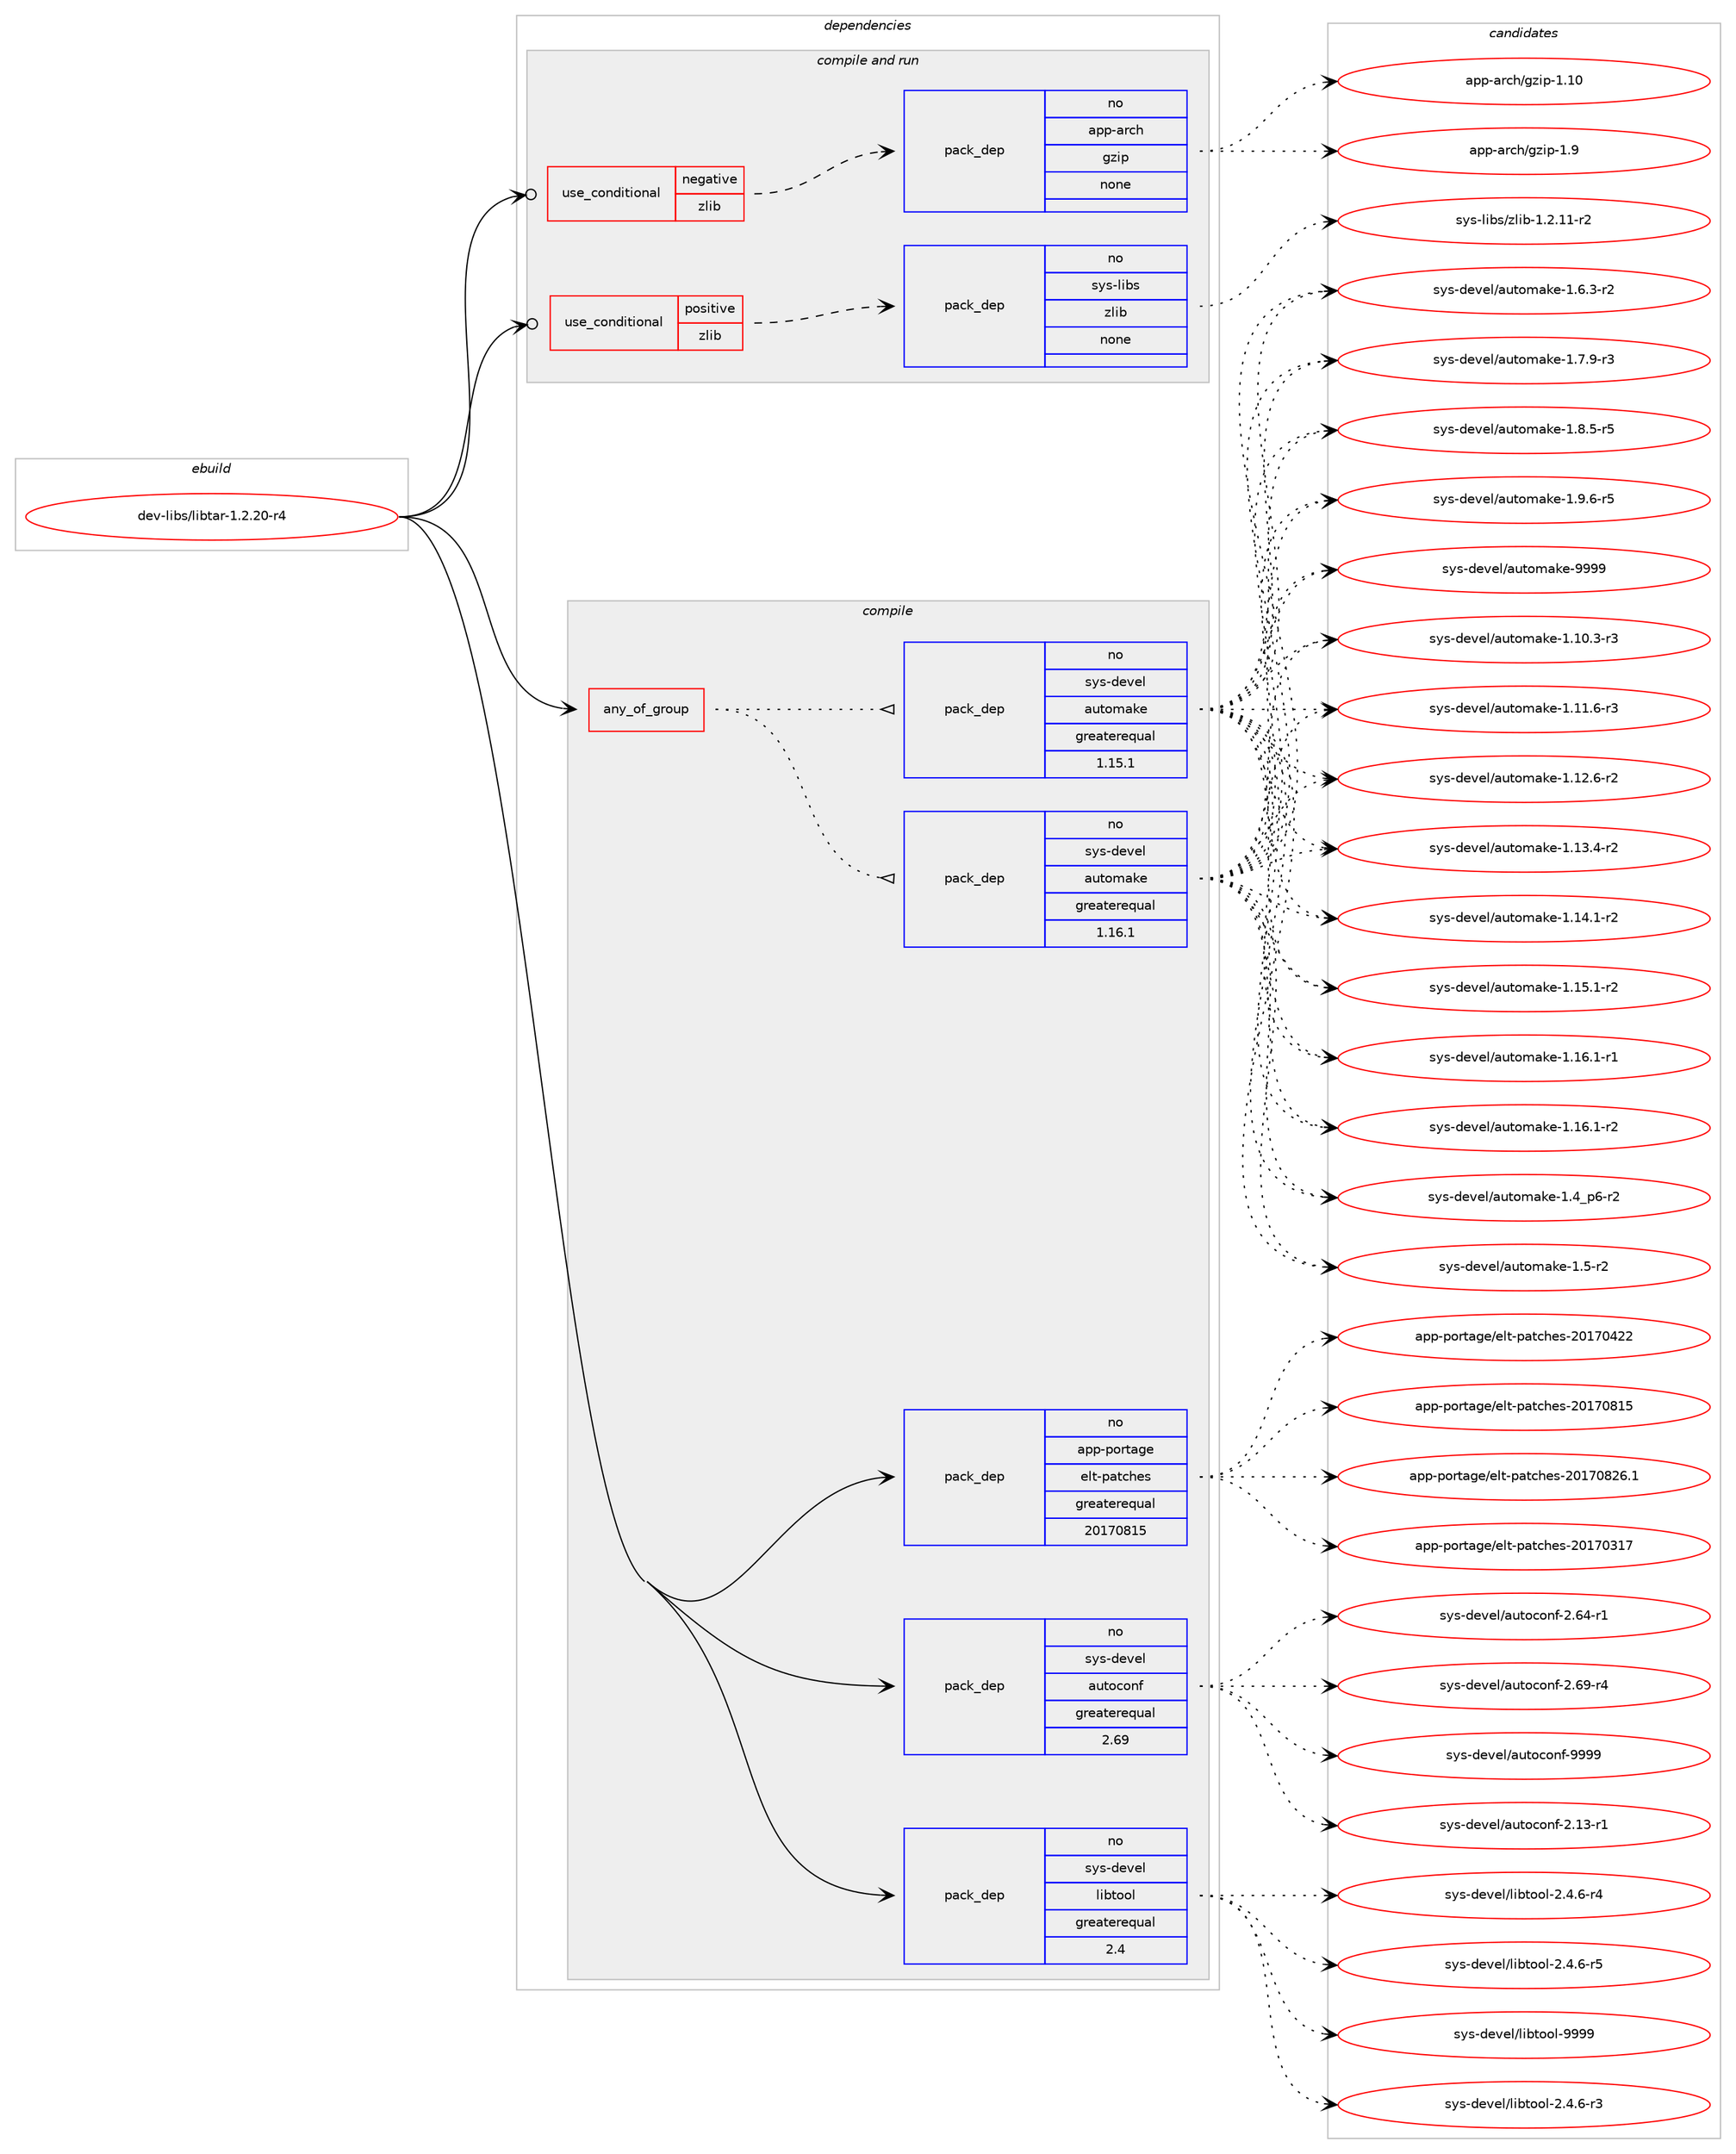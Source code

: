 digraph prolog {

# *************
# Graph options
# *************

newrank=true;
concentrate=true;
compound=true;
graph [rankdir=LR,fontname=Helvetica,fontsize=10,ranksep=1.5];#, ranksep=2.5, nodesep=0.2];
edge  [arrowhead=vee];
node  [fontname=Helvetica,fontsize=10];

# **********
# The ebuild
# **********

subgraph cluster_leftcol {
color=gray;
rank=same;
label=<<i>ebuild</i>>;
id [label="dev-libs/libtar-1.2.20-r4", color=red, width=4, href="../dev-libs/libtar-1.2.20-r4.svg"];
}

# ****************
# The dependencies
# ****************

subgraph cluster_midcol {
color=gray;
label=<<i>dependencies</i>>;
subgraph cluster_compile {
fillcolor="#eeeeee";
style=filled;
label=<<i>compile</i>>;
subgraph any11173 {
dependency567211 [label=<<TABLE BORDER="0" CELLBORDER="1" CELLSPACING="0" CELLPADDING="4"><TR><TD CELLPADDING="10">any_of_group</TD></TR></TABLE>>, shape=none, color=red];subgraph pack423581 {
dependency567212 [label=<<TABLE BORDER="0" CELLBORDER="1" CELLSPACING="0" CELLPADDING="4" WIDTH="220"><TR><TD ROWSPAN="6" CELLPADDING="30">pack_dep</TD></TR><TR><TD WIDTH="110">no</TD></TR><TR><TD>sys-devel</TD></TR><TR><TD>automake</TD></TR><TR><TD>greaterequal</TD></TR><TR><TD>1.16.1</TD></TR></TABLE>>, shape=none, color=blue];
}
dependency567211:e -> dependency567212:w [weight=20,style="dotted",arrowhead="oinv"];
subgraph pack423582 {
dependency567213 [label=<<TABLE BORDER="0" CELLBORDER="1" CELLSPACING="0" CELLPADDING="4" WIDTH="220"><TR><TD ROWSPAN="6" CELLPADDING="30">pack_dep</TD></TR><TR><TD WIDTH="110">no</TD></TR><TR><TD>sys-devel</TD></TR><TR><TD>automake</TD></TR><TR><TD>greaterequal</TD></TR><TR><TD>1.15.1</TD></TR></TABLE>>, shape=none, color=blue];
}
dependency567211:e -> dependency567213:w [weight=20,style="dotted",arrowhead="oinv"];
}
id:e -> dependency567211:w [weight=20,style="solid",arrowhead="vee"];
subgraph pack423583 {
dependency567214 [label=<<TABLE BORDER="0" CELLBORDER="1" CELLSPACING="0" CELLPADDING="4" WIDTH="220"><TR><TD ROWSPAN="6" CELLPADDING="30">pack_dep</TD></TR><TR><TD WIDTH="110">no</TD></TR><TR><TD>app-portage</TD></TR><TR><TD>elt-patches</TD></TR><TR><TD>greaterequal</TD></TR><TR><TD>20170815</TD></TR></TABLE>>, shape=none, color=blue];
}
id:e -> dependency567214:w [weight=20,style="solid",arrowhead="vee"];
subgraph pack423584 {
dependency567215 [label=<<TABLE BORDER="0" CELLBORDER="1" CELLSPACING="0" CELLPADDING="4" WIDTH="220"><TR><TD ROWSPAN="6" CELLPADDING="30">pack_dep</TD></TR><TR><TD WIDTH="110">no</TD></TR><TR><TD>sys-devel</TD></TR><TR><TD>autoconf</TD></TR><TR><TD>greaterequal</TD></TR><TR><TD>2.69</TD></TR></TABLE>>, shape=none, color=blue];
}
id:e -> dependency567215:w [weight=20,style="solid",arrowhead="vee"];
subgraph pack423585 {
dependency567216 [label=<<TABLE BORDER="0" CELLBORDER="1" CELLSPACING="0" CELLPADDING="4" WIDTH="220"><TR><TD ROWSPAN="6" CELLPADDING="30">pack_dep</TD></TR><TR><TD WIDTH="110">no</TD></TR><TR><TD>sys-devel</TD></TR><TR><TD>libtool</TD></TR><TR><TD>greaterequal</TD></TR><TR><TD>2.4</TD></TR></TABLE>>, shape=none, color=blue];
}
id:e -> dependency567216:w [weight=20,style="solid",arrowhead="vee"];
}
subgraph cluster_compileandrun {
fillcolor="#eeeeee";
style=filled;
label=<<i>compile and run</i>>;
subgraph cond132100 {
dependency567217 [label=<<TABLE BORDER="0" CELLBORDER="1" CELLSPACING="0" CELLPADDING="4"><TR><TD ROWSPAN="3" CELLPADDING="10">use_conditional</TD></TR><TR><TD>negative</TD></TR><TR><TD>zlib</TD></TR></TABLE>>, shape=none, color=red];
subgraph pack423586 {
dependency567218 [label=<<TABLE BORDER="0" CELLBORDER="1" CELLSPACING="0" CELLPADDING="4" WIDTH="220"><TR><TD ROWSPAN="6" CELLPADDING="30">pack_dep</TD></TR><TR><TD WIDTH="110">no</TD></TR><TR><TD>app-arch</TD></TR><TR><TD>gzip</TD></TR><TR><TD>none</TD></TR><TR><TD></TD></TR></TABLE>>, shape=none, color=blue];
}
dependency567217:e -> dependency567218:w [weight=20,style="dashed",arrowhead="vee"];
}
id:e -> dependency567217:w [weight=20,style="solid",arrowhead="odotvee"];
subgraph cond132101 {
dependency567219 [label=<<TABLE BORDER="0" CELLBORDER="1" CELLSPACING="0" CELLPADDING="4"><TR><TD ROWSPAN="3" CELLPADDING="10">use_conditional</TD></TR><TR><TD>positive</TD></TR><TR><TD>zlib</TD></TR></TABLE>>, shape=none, color=red];
subgraph pack423587 {
dependency567220 [label=<<TABLE BORDER="0" CELLBORDER="1" CELLSPACING="0" CELLPADDING="4" WIDTH="220"><TR><TD ROWSPAN="6" CELLPADDING="30">pack_dep</TD></TR><TR><TD WIDTH="110">no</TD></TR><TR><TD>sys-libs</TD></TR><TR><TD>zlib</TD></TR><TR><TD>none</TD></TR><TR><TD></TD></TR></TABLE>>, shape=none, color=blue];
}
dependency567219:e -> dependency567220:w [weight=20,style="dashed",arrowhead="vee"];
}
id:e -> dependency567219:w [weight=20,style="solid",arrowhead="odotvee"];
}
subgraph cluster_run {
fillcolor="#eeeeee";
style=filled;
label=<<i>run</i>>;
}
}

# **************
# The candidates
# **************

subgraph cluster_choices {
rank=same;
color=gray;
label=<<i>candidates</i>>;

subgraph choice423581 {
color=black;
nodesep=1;
choice11512111545100101118101108479711711611110997107101454946494846514511451 [label="sys-devel/automake-1.10.3-r3", color=red, width=4,href="../sys-devel/automake-1.10.3-r3.svg"];
choice11512111545100101118101108479711711611110997107101454946494946544511451 [label="sys-devel/automake-1.11.6-r3", color=red, width=4,href="../sys-devel/automake-1.11.6-r3.svg"];
choice11512111545100101118101108479711711611110997107101454946495046544511450 [label="sys-devel/automake-1.12.6-r2", color=red, width=4,href="../sys-devel/automake-1.12.6-r2.svg"];
choice11512111545100101118101108479711711611110997107101454946495146524511450 [label="sys-devel/automake-1.13.4-r2", color=red, width=4,href="../sys-devel/automake-1.13.4-r2.svg"];
choice11512111545100101118101108479711711611110997107101454946495246494511450 [label="sys-devel/automake-1.14.1-r2", color=red, width=4,href="../sys-devel/automake-1.14.1-r2.svg"];
choice11512111545100101118101108479711711611110997107101454946495346494511450 [label="sys-devel/automake-1.15.1-r2", color=red, width=4,href="../sys-devel/automake-1.15.1-r2.svg"];
choice11512111545100101118101108479711711611110997107101454946495446494511449 [label="sys-devel/automake-1.16.1-r1", color=red, width=4,href="../sys-devel/automake-1.16.1-r1.svg"];
choice11512111545100101118101108479711711611110997107101454946495446494511450 [label="sys-devel/automake-1.16.1-r2", color=red, width=4,href="../sys-devel/automake-1.16.1-r2.svg"];
choice115121115451001011181011084797117116111109971071014549465295112544511450 [label="sys-devel/automake-1.4_p6-r2", color=red, width=4,href="../sys-devel/automake-1.4_p6-r2.svg"];
choice11512111545100101118101108479711711611110997107101454946534511450 [label="sys-devel/automake-1.5-r2", color=red, width=4,href="../sys-devel/automake-1.5-r2.svg"];
choice115121115451001011181011084797117116111109971071014549465446514511450 [label="sys-devel/automake-1.6.3-r2", color=red, width=4,href="../sys-devel/automake-1.6.3-r2.svg"];
choice115121115451001011181011084797117116111109971071014549465546574511451 [label="sys-devel/automake-1.7.9-r3", color=red, width=4,href="../sys-devel/automake-1.7.9-r3.svg"];
choice115121115451001011181011084797117116111109971071014549465646534511453 [label="sys-devel/automake-1.8.5-r5", color=red, width=4,href="../sys-devel/automake-1.8.5-r5.svg"];
choice115121115451001011181011084797117116111109971071014549465746544511453 [label="sys-devel/automake-1.9.6-r5", color=red, width=4,href="../sys-devel/automake-1.9.6-r5.svg"];
choice115121115451001011181011084797117116111109971071014557575757 [label="sys-devel/automake-9999", color=red, width=4,href="../sys-devel/automake-9999.svg"];
dependency567212:e -> choice11512111545100101118101108479711711611110997107101454946494846514511451:w [style=dotted,weight="100"];
dependency567212:e -> choice11512111545100101118101108479711711611110997107101454946494946544511451:w [style=dotted,weight="100"];
dependency567212:e -> choice11512111545100101118101108479711711611110997107101454946495046544511450:w [style=dotted,weight="100"];
dependency567212:e -> choice11512111545100101118101108479711711611110997107101454946495146524511450:w [style=dotted,weight="100"];
dependency567212:e -> choice11512111545100101118101108479711711611110997107101454946495246494511450:w [style=dotted,weight="100"];
dependency567212:e -> choice11512111545100101118101108479711711611110997107101454946495346494511450:w [style=dotted,weight="100"];
dependency567212:e -> choice11512111545100101118101108479711711611110997107101454946495446494511449:w [style=dotted,weight="100"];
dependency567212:e -> choice11512111545100101118101108479711711611110997107101454946495446494511450:w [style=dotted,weight="100"];
dependency567212:e -> choice115121115451001011181011084797117116111109971071014549465295112544511450:w [style=dotted,weight="100"];
dependency567212:e -> choice11512111545100101118101108479711711611110997107101454946534511450:w [style=dotted,weight="100"];
dependency567212:e -> choice115121115451001011181011084797117116111109971071014549465446514511450:w [style=dotted,weight="100"];
dependency567212:e -> choice115121115451001011181011084797117116111109971071014549465546574511451:w [style=dotted,weight="100"];
dependency567212:e -> choice115121115451001011181011084797117116111109971071014549465646534511453:w [style=dotted,weight="100"];
dependency567212:e -> choice115121115451001011181011084797117116111109971071014549465746544511453:w [style=dotted,weight="100"];
dependency567212:e -> choice115121115451001011181011084797117116111109971071014557575757:w [style=dotted,weight="100"];
}
subgraph choice423582 {
color=black;
nodesep=1;
choice11512111545100101118101108479711711611110997107101454946494846514511451 [label="sys-devel/automake-1.10.3-r3", color=red, width=4,href="../sys-devel/automake-1.10.3-r3.svg"];
choice11512111545100101118101108479711711611110997107101454946494946544511451 [label="sys-devel/automake-1.11.6-r3", color=red, width=4,href="../sys-devel/automake-1.11.6-r3.svg"];
choice11512111545100101118101108479711711611110997107101454946495046544511450 [label="sys-devel/automake-1.12.6-r2", color=red, width=4,href="../sys-devel/automake-1.12.6-r2.svg"];
choice11512111545100101118101108479711711611110997107101454946495146524511450 [label="sys-devel/automake-1.13.4-r2", color=red, width=4,href="../sys-devel/automake-1.13.4-r2.svg"];
choice11512111545100101118101108479711711611110997107101454946495246494511450 [label="sys-devel/automake-1.14.1-r2", color=red, width=4,href="../sys-devel/automake-1.14.1-r2.svg"];
choice11512111545100101118101108479711711611110997107101454946495346494511450 [label="sys-devel/automake-1.15.1-r2", color=red, width=4,href="../sys-devel/automake-1.15.1-r2.svg"];
choice11512111545100101118101108479711711611110997107101454946495446494511449 [label="sys-devel/automake-1.16.1-r1", color=red, width=4,href="../sys-devel/automake-1.16.1-r1.svg"];
choice11512111545100101118101108479711711611110997107101454946495446494511450 [label="sys-devel/automake-1.16.1-r2", color=red, width=4,href="../sys-devel/automake-1.16.1-r2.svg"];
choice115121115451001011181011084797117116111109971071014549465295112544511450 [label="sys-devel/automake-1.4_p6-r2", color=red, width=4,href="../sys-devel/automake-1.4_p6-r2.svg"];
choice11512111545100101118101108479711711611110997107101454946534511450 [label="sys-devel/automake-1.5-r2", color=red, width=4,href="../sys-devel/automake-1.5-r2.svg"];
choice115121115451001011181011084797117116111109971071014549465446514511450 [label="sys-devel/automake-1.6.3-r2", color=red, width=4,href="../sys-devel/automake-1.6.3-r2.svg"];
choice115121115451001011181011084797117116111109971071014549465546574511451 [label="sys-devel/automake-1.7.9-r3", color=red, width=4,href="../sys-devel/automake-1.7.9-r3.svg"];
choice115121115451001011181011084797117116111109971071014549465646534511453 [label="sys-devel/automake-1.8.5-r5", color=red, width=4,href="../sys-devel/automake-1.8.5-r5.svg"];
choice115121115451001011181011084797117116111109971071014549465746544511453 [label="sys-devel/automake-1.9.6-r5", color=red, width=4,href="../sys-devel/automake-1.9.6-r5.svg"];
choice115121115451001011181011084797117116111109971071014557575757 [label="sys-devel/automake-9999", color=red, width=4,href="../sys-devel/automake-9999.svg"];
dependency567213:e -> choice11512111545100101118101108479711711611110997107101454946494846514511451:w [style=dotted,weight="100"];
dependency567213:e -> choice11512111545100101118101108479711711611110997107101454946494946544511451:w [style=dotted,weight="100"];
dependency567213:e -> choice11512111545100101118101108479711711611110997107101454946495046544511450:w [style=dotted,weight="100"];
dependency567213:e -> choice11512111545100101118101108479711711611110997107101454946495146524511450:w [style=dotted,weight="100"];
dependency567213:e -> choice11512111545100101118101108479711711611110997107101454946495246494511450:w [style=dotted,weight="100"];
dependency567213:e -> choice11512111545100101118101108479711711611110997107101454946495346494511450:w [style=dotted,weight="100"];
dependency567213:e -> choice11512111545100101118101108479711711611110997107101454946495446494511449:w [style=dotted,weight="100"];
dependency567213:e -> choice11512111545100101118101108479711711611110997107101454946495446494511450:w [style=dotted,weight="100"];
dependency567213:e -> choice115121115451001011181011084797117116111109971071014549465295112544511450:w [style=dotted,weight="100"];
dependency567213:e -> choice11512111545100101118101108479711711611110997107101454946534511450:w [style=dotted,weight="100"];
dependency567213:e -> choice115121115451001011181011084797117116111109971071014549465446514511450:w [style=dotted,weight="100"];
dependency567213:e -> choice115121115451001011181011084797117116111109971071014549465546574511451:w [style=dotted,weight="100"];
dependency567213:e -> choice115121115451001011181011084797117116111109971071014549465646534511453:w [style=dotted,weight="100"];
dependency567213:e -> choice115121115451001011181011084797117116111109971071014549465746544511453:w [style=dotted,weight="100"];
dependency567213:e -> choice115121115451001011181011084797117116111109971071014557575757:w [style=dotted,weight="100"];
}
subgraph choice423583 {
color=black;
nodesep=1;
choice97112112451121111141169710310147101108116451129711699104101115455048495548514955 [label="app-portage/elt-patches-20170317", color=red, width=4,href="../app-portage/elt-patches-20170317.svg"];
choice97112112451121111141169710310147101108116451129711699104101115455048495548525050 [label="app-portage/elt-patches-20170422", color=red, width=4,href="../app-portage/elt-patches-20170422.svg"];
choice97112112451121111141169710310147101108116451129711699104101115455048495548564953 [label="app-portage/elt-patches-20170815", color=red, width=4,href="../app-portage/elt-patches-20170815.svg"];
choice971121124511211111411697103101471011081164511297116991041011154550484955485650544649 [label="app-portage/elt-patches-20170826.1", color=red, width=4,href="../app-portage/elt-patches-20170826.1.svg"];
dependency567214:e -> choice97112112451121111141169710310147101108116451129711699104101115455048495548514955:w [style=dotted,weight="100"];
dependency567214:e -> choice97112112451121111141169710310147101108116451129711699104101115455048495548525050:w [style=dotted,weight="100"];
dependency567214:e -> choice97112112451121111141169710310147101108116451129711699104101115455048495548564953:w [style=dotted,weight="100"];
dependency567214:e -> choice971121124511211111411697103101471011081164511297116991041011154550484955485650544649:w [style=dotted,weight="100"];
}
subgraph choice423584 {
color=black;
nodesep=1;
choice1151211154510010111810110847971171161119911111010245504649514511449 [label="sys-devel/autoconf-2.13-r1", color=red, width=4,href="../sys-devel/autoconf-2.13-r1.svg"];
choice1151211154510010111810110847971171161119911111010245504654524511449 [label="sys-devel/autoconf-2.64-r1", color=red, width=4,href="../sys-devel/autoconf-2.64-r1.svg"];
choice1151211154510010111810110847971171161119911111010245504654574511452 [label="sys-devel/autoconf-2.69-r4", color=red, width=4,href="../sys-devel/autoconf-2.69-r4.svg"];
choice115121115451001011181011084797117116111991111101024557575757 [label="sys-devel/autoconf-9999", color=red, width=4,href="../sys-devel/autoconf-9999.svg"];
dependency567215:e -> choice1151211154510010111810110847971171161119911111010245504649514511449:w [style=dotted,weight="100"];
dependency567215:e -> choice1151211154510010111810110847971171161119911111010245504654524511449:w [style=dotted,weight="100"];
dependency567215:e -> choice1151211154510010111810110847971171161119911111010245504654574511452:w [style=dotted,weight="100"];
dependency567215:e -> choice115121115451001011181011084797117116111991111101024557575757:w [style=dotted,weight="100"];
}
subgraph choice423585 {
color=black;
nodesep=1;
choice1151211154510010111810110847108105981161111111084550465246544511451 [label="sys-devel/libtool-2.4.6-r3", color=red, width=4,href="../sys-devel/libtool-2.4.6-r3.svg"];
choice1151211154510010111810110847108105981161111111084550465246544511452 [label="sys-devel/libtool-2.4.6-r4", color=red, width=4,href="../sys-devel/libtool-2.4.6-r4.svg"];
choice1151211154510010111810110847108105981161111111084550465246544511453 [label="sys-devel/libtool-2.4.6-r5", color=red, width=4,href="../sys-devel/libtool-2.4.6-r5.svg"];
choice1151211154510010111810110847108105981161111111084557575757 [label="sys-devel/libtool-9999", color=red, width=4,href="../sys-devel/libtool-9999.svg"];
dependency567216:e -> choice1151211154510010111810110847108105981161111111084550465246544511451:w [style=dotted,weight="100"];
dependency567216:e -> choice1151211154510010111810110847108105981161111111084550465246544511452:w [style=dotted,weight="100"];
dependency567216:e -> choice1151211154510010111810110847108105981161111111084550465246544511453:w [style=dotted,weight="100"];
dependency567216:e -> choice1151211154510010111810110847108105981161111111084557575757:w [style=dotted,weight="100"];
}
subgraph choice423586 {
color=black;
nodesep=1;
choice97112112459711499104471031221051124549464948 [label="app-arch/gzip-1.10", color=red, width=4,href="../app-arch/gzip-1.10.svg"];
choice971121124597114991044710312210511245494657 [label="app-arch/gzip-1.9", color=red, width=4,href="../app-arch/gzip-1.9.svg"];
dependency567218:e -> choice97112112459711499104471031221051124549464948:w [style=dotted,weight="100"];
dependency567218:e -> choice971121124597114991044710312210511245494657:w [style=dotted,weight="100"];
}
subgraph choice423587 {
color=black;
nodesep=1;
choice11512111545108105981154712210810598454946504649494511450 [label="sys-libs/zlib-1.2.11-r2", color=red, width=4,href="../sys-libs/zlib-1.2.11-r2.svg"];
dependency567220:e -> choice11512111545108105981154712210810598454946504649494511450:w [style=dotted,weight="100"];
}
}

}
